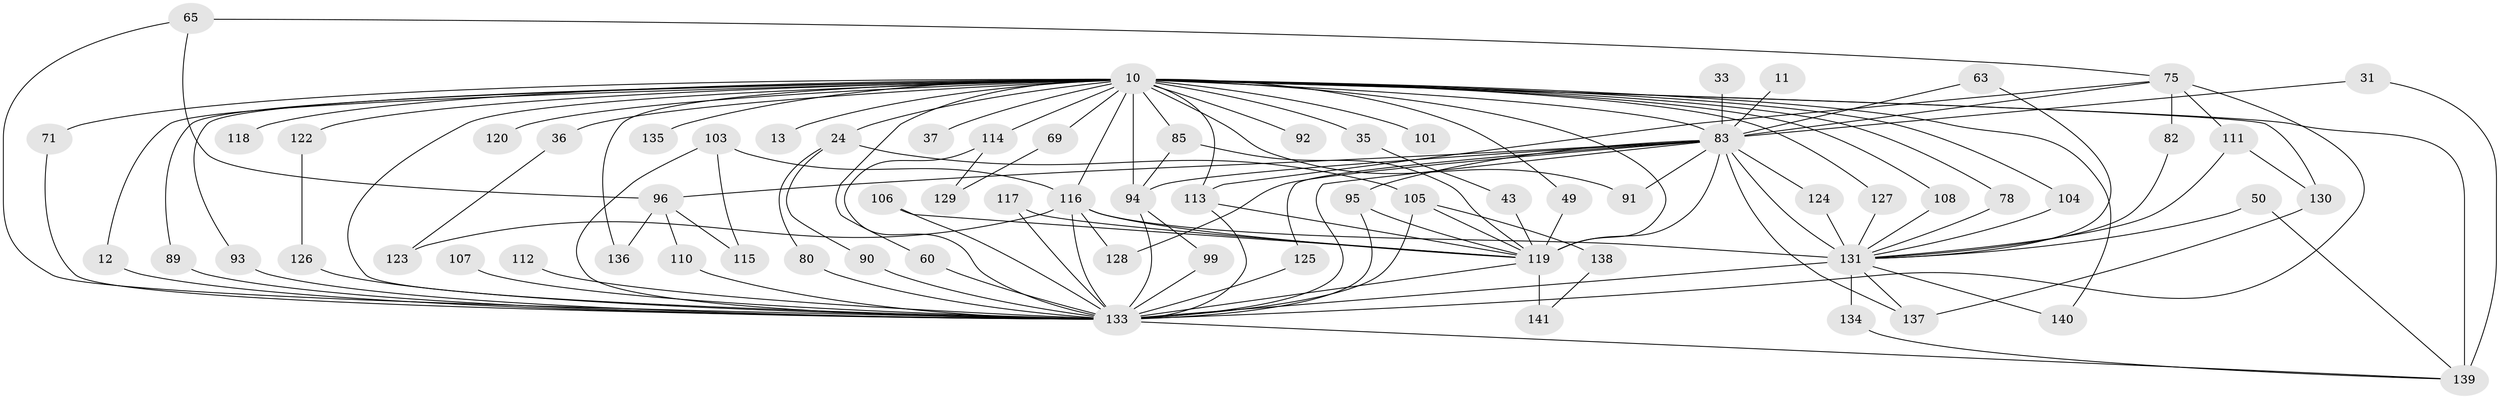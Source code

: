 // original degree distribution, {22: 0.0070921985815602835, 17: 0.014184397163120567, 23: 0.014184397163120567, 33: 0.0070921985815602835, 26: 0.0070921985815602835, 28: 0.014184397163120567, 19: 0.0070921985815602835, 2: 0.5106382978723404, 5: 0.05673758865248227, 11: 0.0070921985815602835, 4: 0.0851063829787234, 7: 0.014184397163120567, 3: 0.23404255319148937, 10: 0.0070921985815602835, 6: 0.014184397163120567}
// Generated by graph-tools (version 1.1) at 2025/44/03/09/25 04:44:16]
// undirected, 70 vertices, 130 edges
graph export_dot {
graph [start="1"]
  node [color=gray90,style=filled];
  10 [super="+7+9"];
  11;
  12;
  13;
  24;
  31;
  33;
  35;
  36 [super="+23"];
  37;
  43;
  49;
  50;
  60;
  63;
  65;
  69;
  71 [super="+61"];
  75 [super="+22+34+64"];
  78;
  80;
  82 [super="+47"];
  83 [super="+77"];
  85 [super="+41"];
  89;
  90;
  91 [super="+19"];
  92;
  93;
  94 [super="+30+32+62"];
  95 [super="+55"];
  96 [super="+73"];
  99;
  101;
  103 [super="+97"];
  104;
  105 [super="+45"];
  106;
  107;
  108;
  110;
  111 [super="+79"];
  112;
  113 [super="+29+102"];
  114 [super="+51"];
  115;
  116 [super="+52+88"];
  117;
  118;
  119 [super="+81+98+66"];
  120;
  122;
  123;
  124;
  125;
  126;
  127;
  128 [super="+121"];
  129;
  130 [super="+70"];
  131 [super="+15+109"];
  133 [super="+132+68+57+87"];
  134;
  135;
  136;
  137 [super="+44"];
  138;
  139 [super="+16+14"];
  140;
  141 [super="+26"];
  10 -- 12;
  10 -- 13 [weight=2];
  10 -- 35 [weight=2];
  10 -- 101 [weight=2];
  10 -- 108;
  10 -- 122 [weight=2];
  10 -- 136;
  10 -- 69 [weight=2];
  10 -- 78;
  10 -- 92 [weight=2];
  10 -- 49;
  10 -- 118 [weight=2];
  10 -- 36 [weight=3];
  10 -- 130 [weight=3];
  10 -- 135;
  10 -- 140;
  10 -- 24 [weight=2];
  10 -- 37 [weight=2];
  10 -- 60;
  10 -- 71 [weight=2];
  10 -- 83 [weight=10];
  10 -- 85;
  10 -- 89;
  10 -- 91;
  10 -- 93;
  10 -- 94 [weight=4];
  10 -- 104;
  10 -- 114 [weight=2];
  10 -- 116 [weight=3];
  10 -- 120 [weight=2];
  10 -- 127;
  10 -- 113;
  10 -- 133 [weight=12];
  10 -- 139 [weight=3];
  10 -- 119 [weight=13];
  11 -- 83;
  12 -- 133;
  24 -- 80;
  24 -- 90;
  24 -- 105;
  31 -- 83;
  31 -- 139;
  33 -- 83 [weight=2];
  35 -- 43;
  36 -- 123;
  43 -- 119;
  49 -- 119;
  50 -- 131;
  50 -- 139;
  60 -- 133;
  63 -- 83;
  63 -- 131;
  65 -- 96;
  65 -- 75;
  65 -- 133;
  69 -- 129;
  71 -- 133;
  75 -- 83 [weight=2];
  75 -- 82 [weight=2];
  75 -- 111;
  75 -- 133 [weight=4];
  75 -- 113;
  78 -- 131;
  80 -- 133;
  82 -- 131;
  83 -- 91 [weight=2];
  83 -- 96 [weight=2];
  83 -- 95 [weight=2];
  83 -- 124;
  83 -- 125;
  83 -- 94;
  83 -- 137;
  83 -- 128;
  83 -- 131 [weight=2];
  83 -- 133 [weight=7];
  83 -- 119 [weight=5];
  85 -- 94;
  85 -- 119 [weight=2];
  89 -- 133;
  90 -- 133;
  93 -- 133;
  94 -- 99;
  94 -- 133;
  95 -- 133;
  95 -- 119;
  96 -- 110;
  96 -- 115;
  96 -- 136;
  99 -- 133;
  103 -- 115;
  103 -- 116;
  103 -- 133 [weight=3];
  104 -- 131;
  105 -- 138;
  105 -- 133;
  105 -- 119;
  106 -- 133;
  106 -- 119;
  107 -- 133;
  108 -- 131;
  110 -- 133;
  111 -- 131 [weight=2];
  111 -- 130;
  112 -- 133 [weight=2];
  113 -- 119;
  113 -- 133;
  114 -- 129;
  114 -- 133 [weight=2];
  116 -- 131;
  116 -- 128 [weight=2];
  116 -- 123;
  116 -- 133 [weight=2];
  116 -- 119;
  117 -- 133;
  117 -- 119;
  119 -- 133 [weight=9];
  119 -- 141 [weight=2];
  122 -- 126;
  124 -- 131;
  125 -- 133;
  126 -- 133;
  127 -- 131;
  130 -- 137;
  131 -- 134;
  131 -- 140;
  131 -- 137;
  131 -- 133 [weight=7];
  133 -- 139;
  134 -- 139;
  138 -- 141;
}
